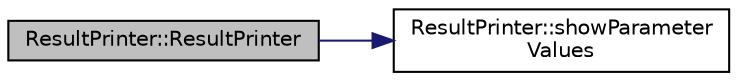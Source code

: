 digraph "ResultPrinter::ResultPrinter"
{
 // LATEX_PDF_SIZE
  edge [fontname="Helvetica",fontsize="10",labelfontname="Helvetica",labelfontsize="10"];
  node [fontname="Helvetica",fontsize="10",shape=record];
  rankdir="LR";
  Node1 [label="ResultPrinter::ResultPrinter",height=0.2,width=0.4,color="black", fillcolor="grey75", style="filled", fontcolor="black",tooltip=" "];
  Node1 -> Node2 [color="midnightblue",fontsize="10",style="solid",fontname="Helvetica"];
  Node2 [label="ResultPrinter::showParameter\lValues",height=0.2,width=0.4,color="black", fillcolor="white", style="filled",URL="$dc/d0e/class_result_printer.html#ad5e86bef24cc06c1280e5f0776856bbf",tooltip=" "];
}
